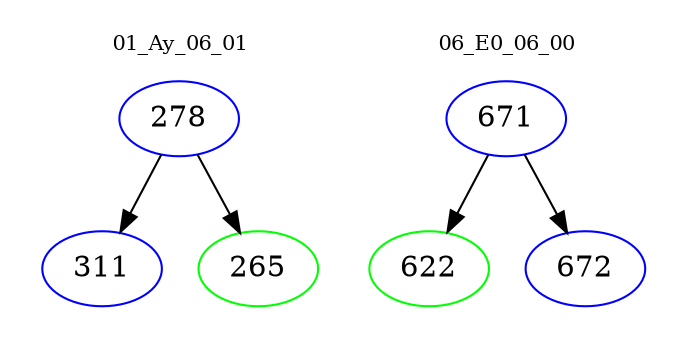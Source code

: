 digraph{
subgraph cluster_0 {
color = white
label = "01_Ay_06_01";
fontsize=10;
T0_278 [label="278", color="blue"]
T0_278 -> T0_311 [color="black"]
T0_311 [label="311", color="blue"]
T0_278 -> T0_265 [color="black"]
T0_265 [label="265", color="green"]
}
subgraph cluster_1 {
color = white
label = "06_E0_06_00";
fontsize=10;
T1_671 [label="671", color="blue"]
T1_671 -> T1_622 [color="black"]
T1_622 [label="622", color="green"]
T1_671 -> T1_672 [color="black"]
T1_672 [label="672", color="blue"]
}
}
